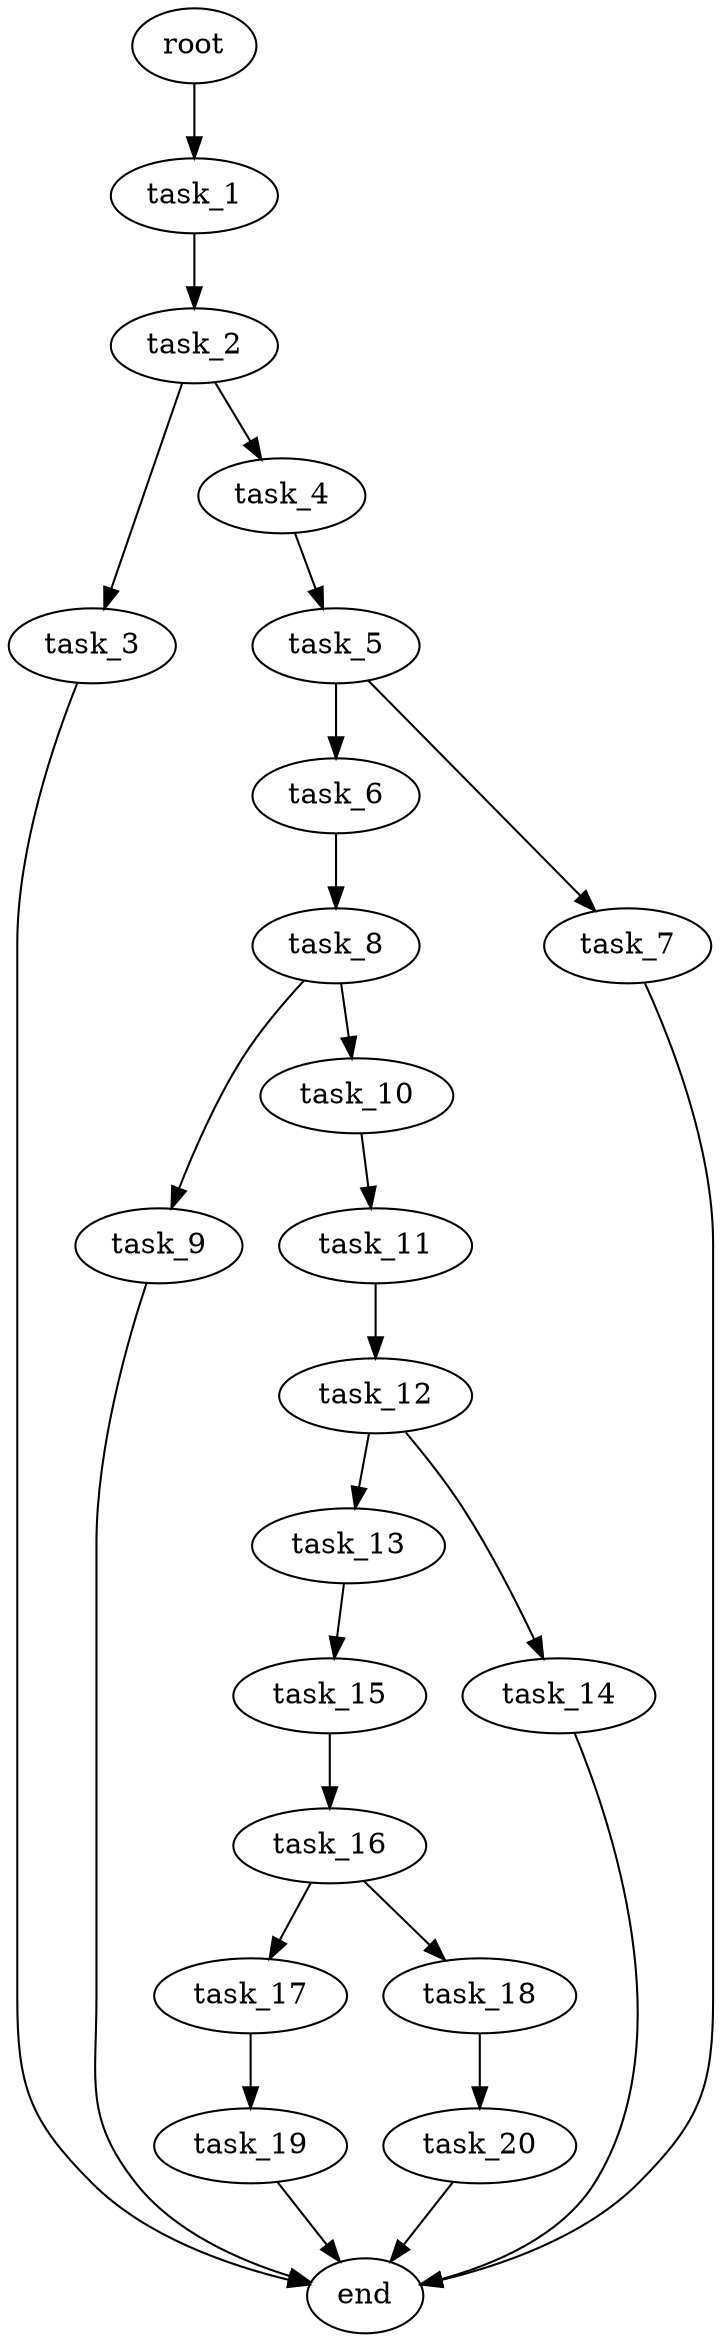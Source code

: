 digraph G {
  root [size="0.000000e+00"];
  task_1 [size="1.288787e+09"];
  task_2 [size="9.050875e+09"];
  task_3 [size="8.293732e+09"];
  task_4 [size="3.316167e+09"];
  task_5 [size="4.279205e+08"];
  task_6 [size="4.610488e+09"];
  task_7 [size="1.680724e+09"];
  task_8 [size="5.739268e+09"];
  task_9 [size="8.217032e+09"];
  task_10 [size="3.950592e+09"];
  task_11 [size="2.957934e+08"];
  task_12 [size="6.832446e+09"];
  task_13 [size="1.728899e+09"];
  task_14 [size="2.147946e+09"];
  task_15 [size="1.872324e+09"];
  task_16 [size="2.799266e+09"];
  task_17 [size="8.834355e+09"];
  task_18 [size="3.474598e+08"];
  task_19 [size="6.192146e+09"];
  task_20 [size="2.458602e+09"];
  end [size="0.000000e+00"];

  root -> task_1 [size="1.000000e-12"];
  task_1 -> task_2 [size="9.050875e+08"];
  task_2 -> task_3 [size="8.293732e+08"];
  task_2 -> task_4 [size="3.316167e+08"];
  task_3 -> end [size="1.000000e-12"];
  task_4 -> task_5 [size="4.279205e+07"];
  task_5 -> task_6 [size="4.610488e+08"];
  task_5 -> task_7 [size="1.680724e+08"];
  task_6 -> task_8 [size="5.739268e+08"];
  task_7 -> end [size="1.000000e-12"];
  task_8 -> task_9 [size="8.217032e+08"];
  task_8 -> task_10 [size="3.950592e+08"];
  task_9 -> end [size="1.000000e-12"];
  task_10 -> task_11 [size="2.957934e+07"];
  task_11 -> task_12 [size="6.832446e+08"];
  task_12 -> task_13 [size="1.728899e+08"];
  task_12 -> task_14 [size="2.147946e+08"];
  task_13 -> task_15 [size="1.872324e+08"];
  task_14 -> end [size="1.000000e-12"];
  task_15 -> task_16 [size="2.799266e+08"];
  task_16 -> task_17 [size="8.834355e+08"];
  task_16 -> task_18 [size="3.474598e+07"];
  task_17 -> task_19 [size="6.192146e+08"];
  task_18 -> task_20 [size="2.458602e+08"];
  task_19 -> end [size="1.000000e-12"];
  task_20 -> end [size="1.000000e-12"];
}
